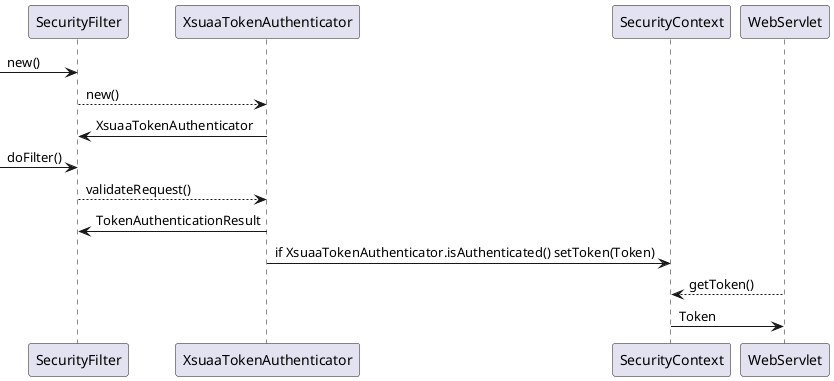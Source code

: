 @startuml
-> SecurityFilter: new()
SecurityFilter --> XsuaaTokenAuthenticator: new()
XsuaaTokenAuthenticator -> SecurityFilter: XsuaaTokenAuthenticator

-> SecurityFilter: doFilter()
SecurityFilter --> XsuaaTokenAuthenticator: validateRequest()
XsuaaTokenAuthenticator -> SecurityFilter: TokenAuthenticationResult

XsuaaTokenAuthenticator -> SecurityContext: if XsuaaTokenAuthenticator.isAuthenticated() setToken(Token)

WebServlet --> SecurityContext: getToken()
SecurityContext -> WebServlet: Token
@enduml


